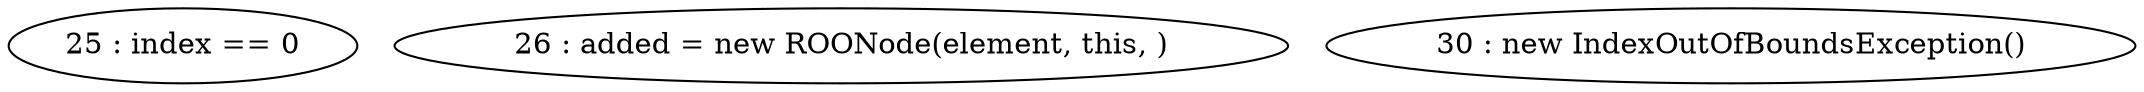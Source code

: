 digraph G {
"25 : index == 0"
"26 : added = new ROONode(element, this, )"
"30 : new IndexOutOfBoundsException()"
}